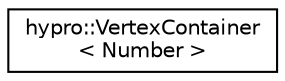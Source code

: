 digraph "Graphical Class Hierarchy"
{
  edge [fontname="Helvetica",fontsize="10",labelfontname="Helvetica",labelfontsize="10"];
  node [fontname="Helvetica",fontsize="10",shape=record];
  rankdir="LR";
  Node0 [label="hypro::VertexContainer\l\< Number \>",height=0.2,width=0.4,color="black", fillcolor="white", style="filled",URL="$classhypro_1_1VertexContainer.html"];
}
